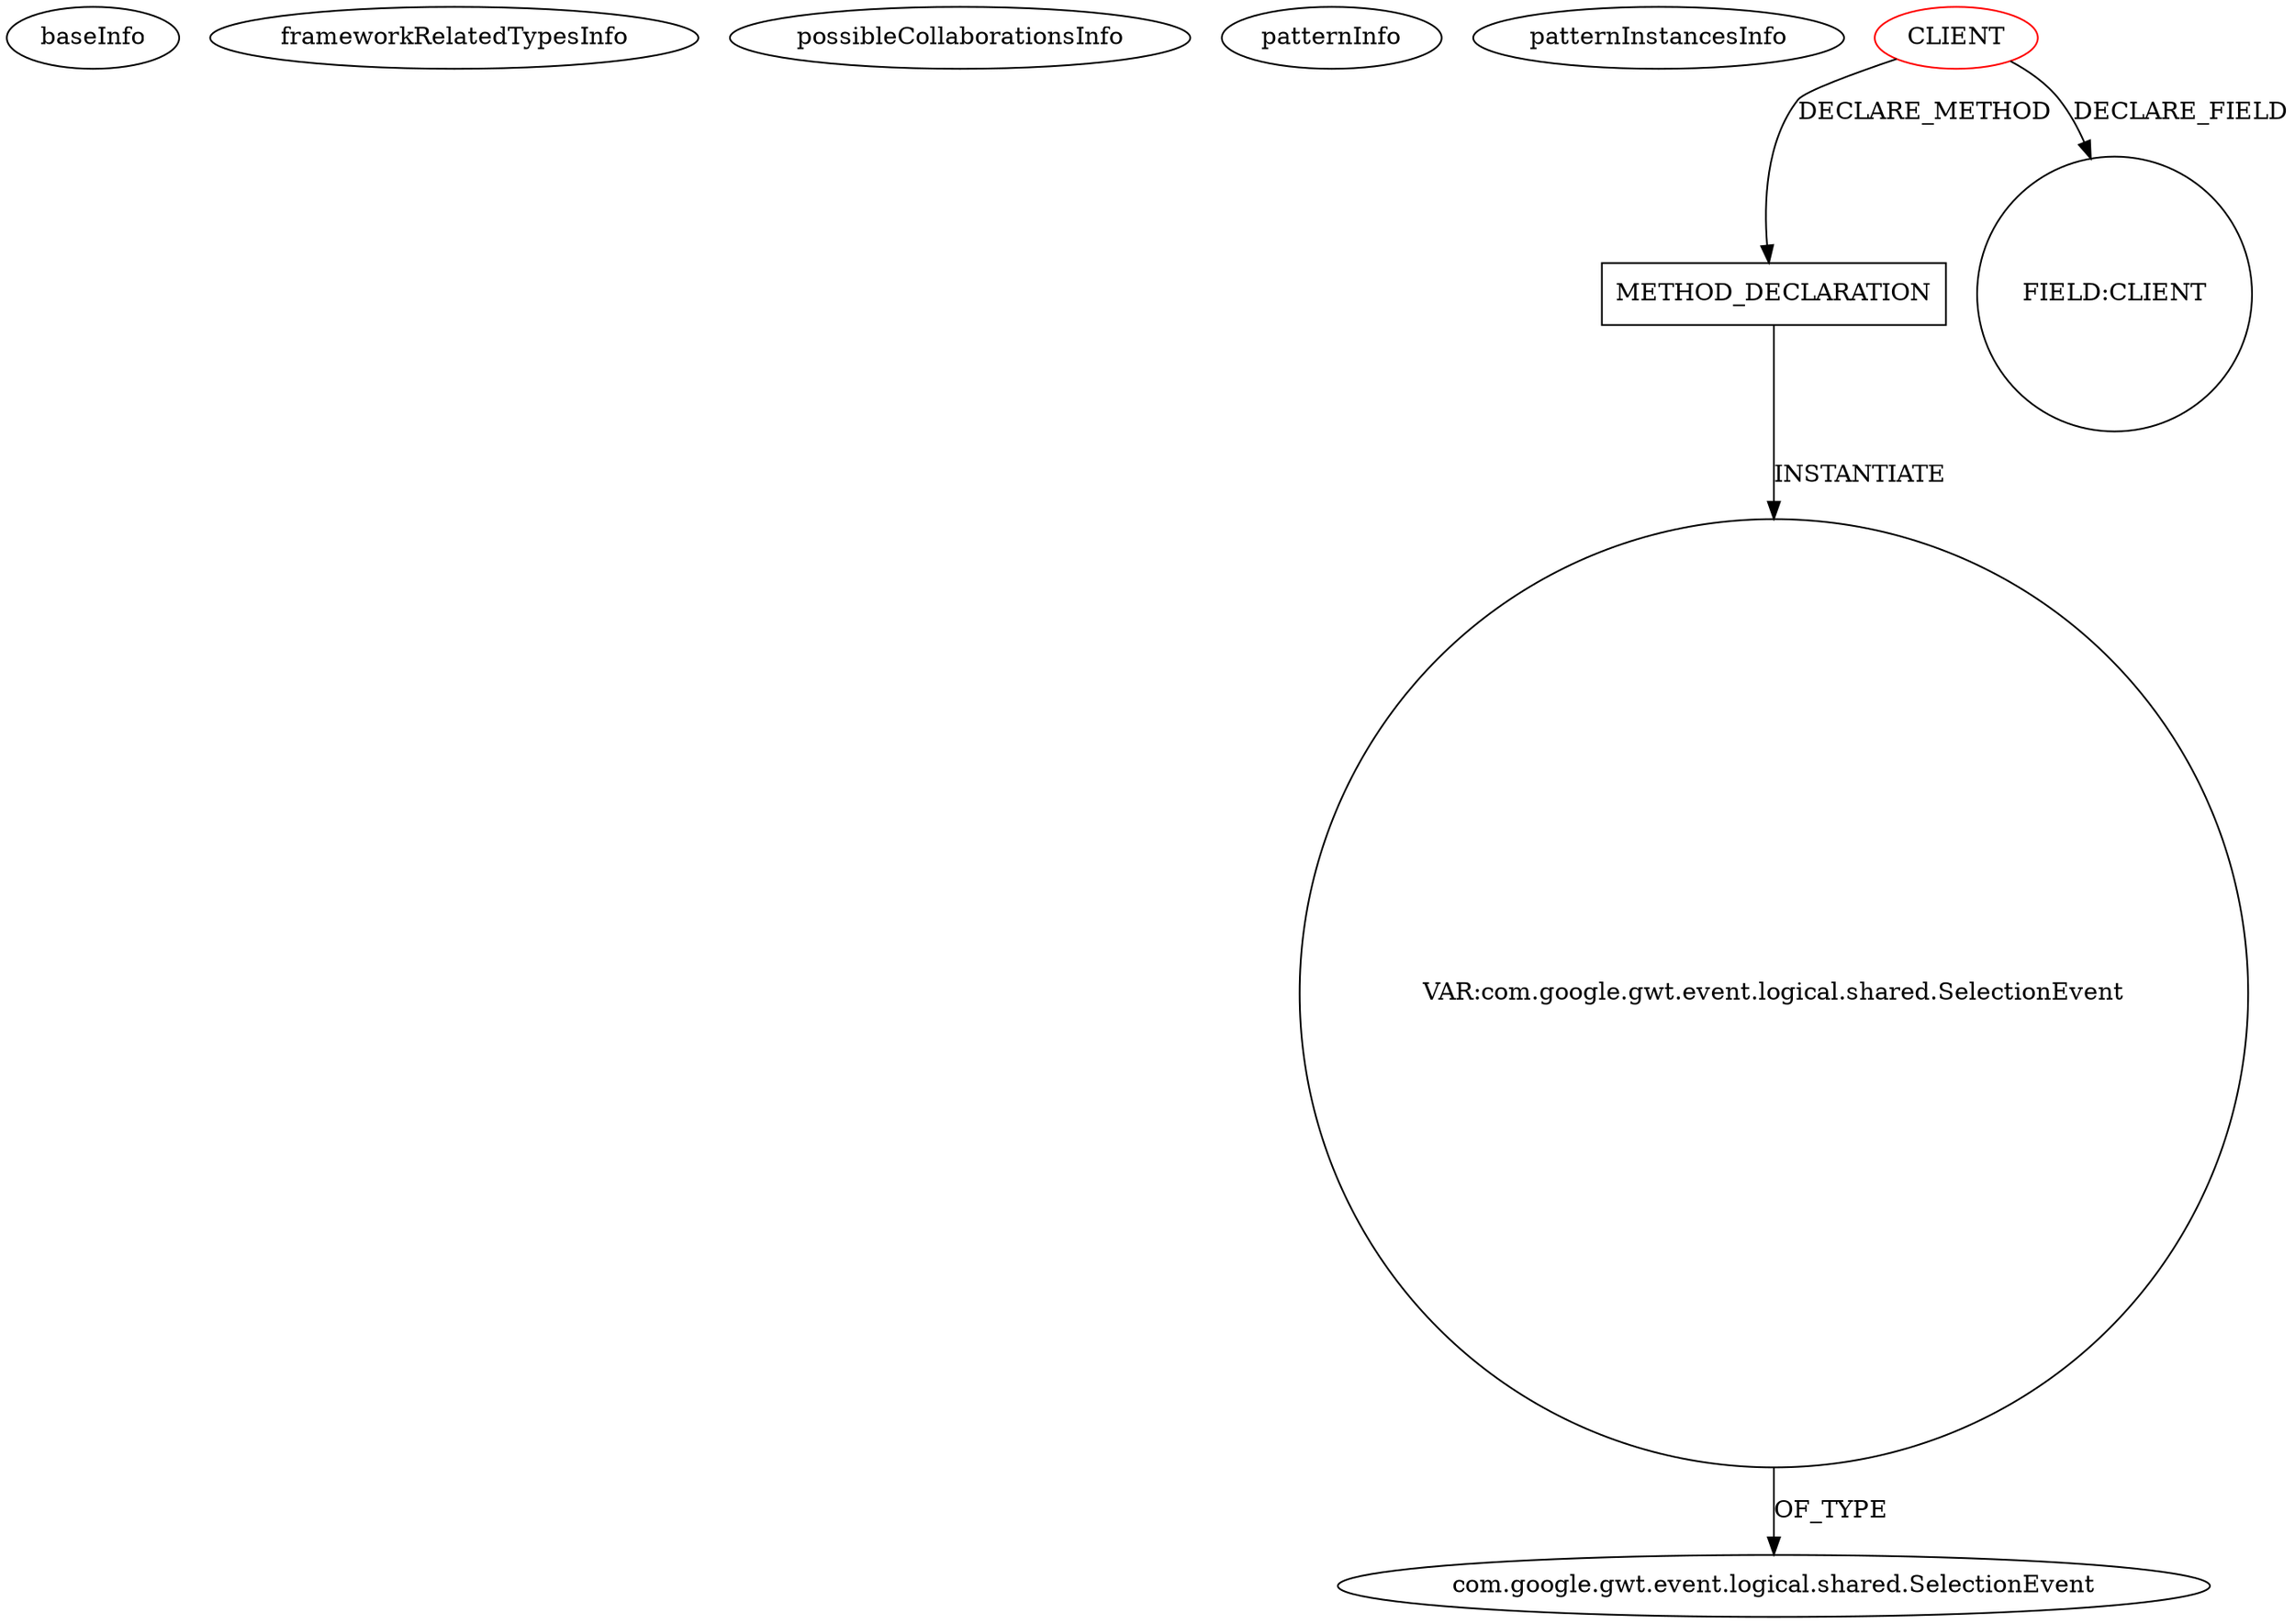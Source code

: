 digraph {
baseInfo[graphId=975,category="pattern",isAnonymous=false,possibleRelation=false]
frameworkRelatedTypesInfo[]
possibleCollaborationsInfo[]
patternInfo[frequency=2.0,patternRootClient=0]
patternInstancesInfo[0="Tok-Ziraja222~/Tok-Ziraja222/Ziraja222-master/src/ziraja/client/AppController.java~AppController~396",1="daonb-obudget~/daonb-obudget/obudget-master/src/client/src/org/obudget/client/Application.java~Application~1154"]
39[label="com.google.gwt.event.logical.shared.SelectionEvent",vertexType="FRAMEWORK_CLASS_TYPE",isFrameworkType=false]
37[label="VAR:com.google.gwt.event.logical.shared.SelectionEvent",vertexType="VARIABLE_EXPRESION",isFrameworkType=false,shape=circle]
29[label="METHOD_DECLARATION",vertexType="CLIENT_METHOD_DECLARATION",isFrameworkType=false,shape=box]
0[label="CLIENT",vertexType="ROOT_CLIENT_CLASS_DECLARATION",isFrameworkType=false,color=red]
12[label="FIELD:CLIENT",vertexType="FIELD_DECLARATION",isFrameworkType=false,shape=circle]
0->29[label="DECLARE_METHOD"]
37->39[label="OF_TYPE"]
0->12[label="DECLARE_FIELD"]
29->37[label="INSTANTIATE"]
}
